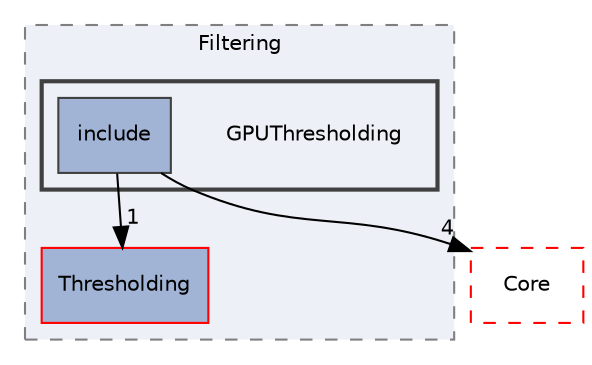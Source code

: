 digraph "GPUThresholding"
{
 // LATEX_PDF_SIZE
  edge [fontname="Helvetica",fontsize="10",labelfontname="Helvetica",labelfontsize="10"];
  node [fontname="Helvetica",fontsize="10",shape=record];
  compound=true
  subgraph clusterdir_6724b11ef9ad676a0a0c31463bff1d93 {
    graph [ bgcolor="#edf0f7", pencolor="grey50", style="filled,dashed,", label="Filtering", fontname="Helvetica", fontsize="10", URL="dir_6724b11ef9ad676a0a0c31463bff1d93.html"]
  dir_625a833c07e6154ff15eecbcb6655092 [shape=box, label="Thresholding", style="filled,", fillcolor="#a2b4d6", color="red", URL="dir_625a833c07e6154ff15eecbcb6655092.html"];
  subgraph clusterdir_d3237ad3f867cd82d11a2cf158f5eec8 {
    graph [ bgcolor="#edf0f7", pencolor="grey25", style="filled,bold,", label="", fontname="Helvetica", fontsize="10", URL="dir_d3237ad3f867cd82d11a2cf158f5eec8.html"]
    dir_d3237ad3f867cd82d11a2cf158f5eec8 [shape=plaintext, label="GPUThresholding"];
  dir_1ea7589be443407202c20fff3f7b3569 [shape=box, label="include", style="filled,", fillcolor="#a2b4d6", color="grey25", URL="dir_1ea7589be443407202c20fff3f7b3569.html"];
  }
  }
  dir_cac7f9cecb9aa42a0bd05452dddd8a21 [shape=box, label="Core", style="dashed,", fillcolor="#edf0f7", color="red", URL="dir_cac7f9cecb9aa42a0bd05452dddd8a21.html"];
  dir_1ea7589be443407202c20fff3f7b3569->dir_625a833c07e6154ff15eecbcb6655092 [headlabel="1", labeldistance=1.5 headhref="dir_000090_000234.html"];
  dir_1ea7589be443407202c20fff3f7b3569->dir_cac7f9cecb9aa42a0bd05452dddd8a21 [headlabel="4", labeldistance=1.5 headhref="dir_000090_000014.html"];
}
